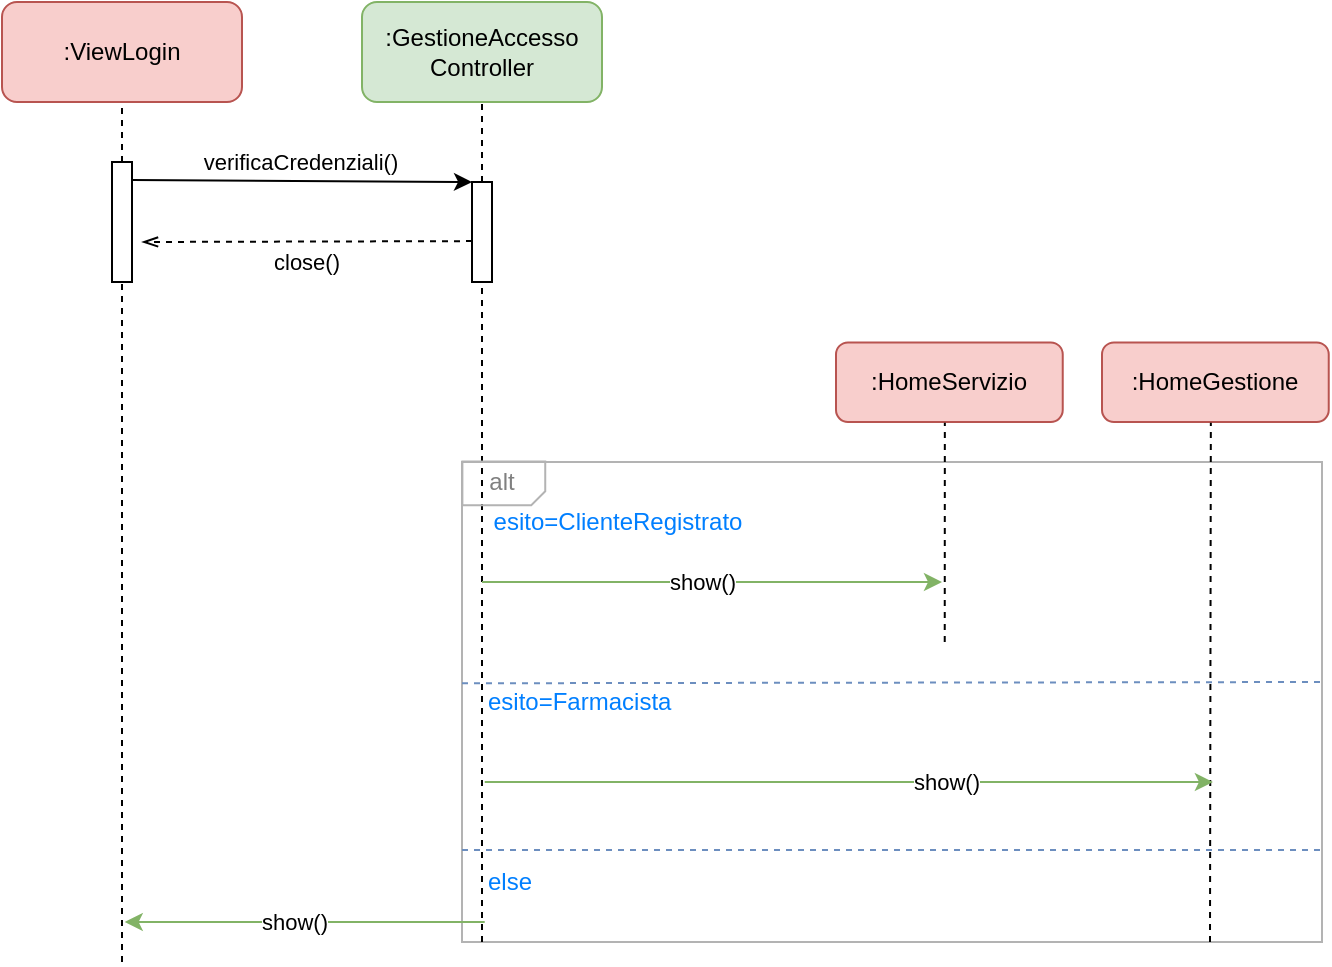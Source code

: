 <mxfile version="14.6.13" type="device" pages="6"><diagram id="qBXtPqxMwe3Q1rfFwavj" name="LoginUtente"><mxGraphModel dx="1038" dy="619" grid="1" gridSize="10" guides="1" tooltips="1" connect="1" arrows="1" fold="1" page="1" pageScale="1" pageWidth="850" pageHeight="1100" math="0" shadow="0"><root><mxCell id="0gMWyx64knojHuvCs0xP-0"/><mxCell id="0gMWyx64knojHuvCs0xP-1" parent="0gMWyx64knojHuvCs0xP-0"/><mxCell id="0gMWyx64knojHuvCs0xP-2" value="" style="rounded=0;whiteSpace=wrap;html=1;fillColor=none;strokeColor=#B3B3B3;" parent="0gMWyx64knojHuvCs0xP-1" vertex="1"><mxGeometry x="550" y="340" width="430" height="240" as="geometry"/></mxCell><mxCell id="0gMWyx64knojHuvCs0xP-3" value=":ViewLogin" style="rounded=1;whiteSpace=wrap;html=1;fillColor=#f8cecc;strokeColor=#b85450;" parent="0gMWyx64knojHuvCs0xP-1" vertex="1"><mxGeometry x="320" y="110" width="120" height="50" as="geometry"/></mxCell><mxCell id="0gMWyx64knojHuvCs0xP-4" value=":GestioneAccesso&lt;br&gt;Controller" style="rounded=1;whiteSpace=wrap;html=1;fillColor=#d5e8d4;strokeColor=#82b366;" parent="0gMWyx64knojHuvCs0xP-1" vertex="1"><mxGeometry x="500" y="110" width="120" height="50" as="geometry"/></mxCell><mxCell id="0gMWyx64knojHuvCs0xP-5" value="" style="endArrow=none;dashed=1;html=1;entryX=0.5;entryY=1;entryDx=0;entryDy=0;startArrow=none;" parent="0gMWyx64knojHuvCs0xP-1" source="0gMWyx64knojHuvCs0xP-9" target="0gMWyx64knojHuvCs0xP-4" edge="1"><mxGeometry width="50" height="50" relative="1" as="geometry"><mxPoint x="560" y="440" as="sourcePoint"/><mxPoint x="320" y="260" as="targetPoint"/></mxGeometry></mxCell><mxCell id="0gMWyx64knojHuvCs0xP-6" value="" style="endArrow=none;dashed=1;html=1;startArrow=none;" parent="0gMWyx64knojHuvCs0xP-1" source="0gMWyx64knojHuvCs0xP-7" edge="1"><mxGeometry width="50" height="50" relative="1" as="geometry"><mxPoint x="379.5" y="430" as="sourcePoint"/><mxPoint x="380" y="160" as="targetPoint"/></mxGeometry></mxCell><mxCell id="0gMWyx64knojHuvCs0xP-7" value="" style="rounded=0;whiteSpace=wrap;html=1;" parent="0gMWyx64knojHuvCs0xP-1" vertex="1"><mxGeometry x="375" y="190" width="10" height="60" as="geometry"/></mxCell><mxCell id="0gMWyx64knojHuvCs0xP-8" value="" style="endArrow=none;dashed=1;html=1;" parent="0gMWyx64knojHuvCs0xP-1" target="0gMWyx64knojHuvCs0xP-7" edge="1"><mxGeometry width="50" height="50" relative="1" as="geometry"><mxPoint x="380" y="590" as="sourcePoint"/><mxPoint x="380" y="160" as="targetPoint"/></mxGeometry></mxCell><mxCell id="0gMWyx64knojHuvCs0xP-9" value="" style="rounded=0;whiteSpace=wrap;html=1;" parent="0gMWyx64knojHuvCs0xP-1" vertex="1"><mxGeometry x="555" y="200" width="10" height="50" as="geometry"/></mxCell><mxCell id="0gMWyx64knojHuvCs0xP-10" value="" style="endArrow=none;dashed=1;html=1;entryX=0.5;entryY=1;entryDx=0;entryDy=0;" parent="0gMWyx64knojHuvCs0xP-1" target="0gMWyx64knojHuvCs0xP-9" edge="1"><mxGeometry width="50" height="50" relative="1" as="geometry"><mxPoint x="560" y="580" as="sourcePoint"/><mxPoint x="560" y="160" as="targetPoint"/></mxGeometry></mxCell><mxCell id="0gMWyx64knojHuvCs0xP-11" value="" style="endArrow=classic;html=1;entryX=0;entryY=0;entryDx=0;entryDy=0;" parent="0gMWyx64knojHuvCs0xP-1" target="0gMWyx64knojHuvCs0xP-9" edge="1"><mxGeometry width="50" height="50" relative="1" as="geometry"><mxPoint x="385" y="199" as="sourcePoint"/><mxPoint x="560" y="199" as="targetPoint"/></mxGeometry></mxCell><mxCell id="0gMWyx64knojHuvCs0xP-12" value="verificaCredenziali()" style="edgeLabel;html=1;align=center;verticalAlign=middle;resizable=0;points=[];" parent="0gMWyx64knojHuvCs0xP-11" vertex="1" connectable="0"><mxGeometry x="-0.213" y="2" relative="1" as="geometry"><mxPoint x="17" y="-8" as="offset"/></mxGeometry></mxCell><mxCell id="0gMWyx64knojHuvCs0xP-13" value="" style="endArrow=openThin;html=1;exitX=0;exitY=0.591;exitDx=0;exitDy=0;dashed=1;exitPerimeter=0;endFill=0;" parent="0gMWyx64knojHuvCs0xP-1" source="0gMWyx64knojHuvCs0xP-9" edge="1"><mxGeometry width="50" height="50" relative="1" as="geometry"><mxPoint x="395" y="209" as="sourcePoint"/><mxPoint x="390" y="230" as="targetPoint"/></mxGeometry></mxCell><mxCell id="0gMWyx64knojHuvCs0xP-14" value="close()" style="edgeLabel;html=1;align=center;verticalAlign=middle;resizable=0;points=[];" parent="0gMWyx64knojHuvCs0xP-13" vertex="1" connectable="0"><mxGeometry x="-0.213" y="2" relative="1" as="geometry"><mxPoint x="-18" y="8" as="offset"/></mxGeometry></mxCell><mxCell id="0gMWyx64knojHuvCs0xP-15" value="" style="shape=card;whiteSpace=wrap;html=1;strokeColor=#B3B3B3;fillColor=none;rotation=-90;flipV=1;size=7;" parent="0gMWyx64knojHuvCs0xP-1" vertex="1"><mxGeometry x="560" y="330" width="21.81" height="41.43" as="geometry"/></mxCell><mxCell id="0gMWyx64knojHuvCs0xP-16" value=":HomeServizio" style="rounded=1;whiteSpace=wrap;html=1;fillColor=#f8cecc;strokeColor=#b85450;" parent="0gMWyx64knojHuvCs0xP-1" vertex="1"><mxGeometry x="737" y="280.2" width="113.37" height="39.8" as="geometry"/></mxCell><mxCell id="0gMWyx64knojHuvCs0xP-18" value="" style="endArrow=none;dashed=1;html=1;entryX=0.48;entryY=1.01;entryDx=0;entryDy=0;entryPerimeter=0;" parent="0gMWyx64knojHuvCs0xP-1" target="0gMWyx64knojHuvCs0xP-16" edge="1"><mxGeometry width="50" height="50" relative="1" as="geometry"><mxPoint x="791.37" y="430" as="sourcePoint"/><mxPoint x="790.37" y="360" as="targetPoint"/></mxGeometry></mxCell><mxCell id="0gMWyx64knojHuvCs0xP-20" value="&lt;font color=&quot;#808080&quot;&gt;alt&lt;/font&gt;" style="text;html=1;strokeColor=none;fillColor=none;align=center;verticalAlign=middle;whiteSpace=wrap;rounded=0;" parent="0gMWyx64knojHuvCs0xP-1" vertex="1"><mxGeometry x="550" y="340" width="40" height="20" as="geometry"/></mxCell><mxCell id="0gMWyx64knojHuvCs0xP-21" value="" style="endArrow=classic;html=1;fillColor=#d5e8d4;strokeColor=#82b366;" parent="0gMWyx64knojHuvCs0xP-1" edge="1"><mxGeometry width="50" height="50" relative="1" as="geometry"><mxPoint x="560" y="400" as="sourcePoint"/><mxPoint x="790" y="400" as="targetPoint"/></mxGeometry></mxCell><mxCell id="0gMWyx64knojHuvCs0xP-22" value="show()" style="edgeLabel;html=1;align=center;verticalAlign=middle;resizable=0;points=[];" parent="0gMWyx64knojHuvCs0xP-21" vertex="1" connectable="0"><mxGeometry x="0.375" relative="1" as="geometry"><mxPoint x="-48" as="offset"/></mxGeometry></mxCell><mxCell id="0gMWyx64knojHuvCs0xP-25" value="" style="endArrow=none;dashed=1;html=1;fillColor=#dae8fc;strokeColor=#6c8ebf;exitX=0;exitY=0.461;exitDx=0;exitDy=0;exitPerimeter=0;" parent="0gMWyx64knojHuvCs0xP-1" edge="1" source="0gMWyx64knojHuvCs0xP-2"><mxGeometry width="50" height="50" relative="1" as="geometry"><mxPoint x="555" y="450" as="sourcePoint"/><mxPoint x="980" y="450" as="targetPoint"/></mxGeometry></mxCell><mxCell id="0gMWyx64knojHuvCs0xP-26" value="&lt;font color=&quot;#007fff&quot;&gt;esito=ClienteRegistrato&lt;/font&gt;" style="text;html=1;strokeColor=none;fillColor=none;align=center;verticalAlign=middle;whiteSpace=wrap;rounded=0;" parent="0gMWyx64knojHuvCs0xP-1" vertex="1"><mxGeometry x="561.36" y="360" width="134.09" height="20" as="geometry"/></mxCell><mxCell id="0gMWyx64knojHuvCs0xP-32" value="" style="endArrow=classic;html=1;fillColor=#d5e8d4;strokeColor=#82b366;" parent="0gMWyx64knojHuvCs0xP-1" edge="1"><mxGeometry width="50" height="50" relative="1" as="geometry"><mxPoint x="561.36" y="570" as="sourcePoint"/><mxPoint x="381.36" y="570" as="targetPoint"/></mxGeometry></mxCell><mxCell id="0gMWyx64knojHuvCs0xP-33" value="show()" style="edgeLabel;html=1;align=center;verticalAlign=middle;resizable=0;points=[];" parent="0gMWyx64knojHuvCs0xP-32" vertex="1" connectable="0"><mxGeometry x="0.375" relative="1" as="geometry"><mxPoint x="28" as="offset"/></mxGeometry></mxCell><mxCell id="w7Os37epKkGYWJ4ihlVv-0" value=":HomeGestione" style="rounded=1;whiteSpace=wrap;html=1;fillColor=#f8cecc;strokeColor=#b85450;" parent="0gMWyx64knojHuvCs0xP-1" vertex="1"><mxGeometry x="870" y="280.2" width="113.37" height="39.8" as="geometry"/></mxCell><mxCell id="w7Os37epKkGYWJ4ihlVv-1" value="" style="endArrow=none;dashed=1;html=1;entryX=0.48;entryY=1.01;entryDx=0;entryDy=0;entryPerimeter=0;" parent="0gMWyx64knojHuvCs0xP-1" target="w7Os37epKkGYWJ4ihlVv-0" edge="1"><mxGeometry width="50" height="50" relative="1" as="geometry"><mxPoint x="924" y="580" as="sourcePoint"/><mxPoint x="923.37" y="360" as="targetPoint"/></mxGeometry></mxCell><mxCell id="w7Os37epKkGYWJ4ihlVv-2" value="" style="endArrow=none;dashed=1;html=1;fillColor=#dae8fc;strokeColor=#6c8ebf;" parent="0gMWyx64knojHuvCs0xP-1" edge="1"><mxGeometry width="50" height="50" relative="1" as="geometry"><mxPoint x="550" y="534" as="sourcePoint"/><mxPoint x="980" y="534" as="targetPoint"/></mxGeometry></mxCell><mxCell id="w7Os37epKkGYWJ4ihlVv-3" value="&lt;span style=&quot;color: rgb(0 , 127 , 255)&quot;&gt;esito=Farmacista&lt;/span&gt;" style="text;html=1;strokeColor=none;fillColor=none;align=left;verticalAlign=middle;whiteSpace=wrap;rounded=0;" parent="0gMWyx64knojHuvCs0xP-1" vertex="1"><mxGeometry x="561.36" y="450" width="144.09" height="20" as="geometry"/></mxCell><mxCell id="w7Os37epKkGYWJ4ihlVv-4" value="" style="endArrow=classic;html=1;fillColor=#d5e8d4;strokeColor=#82b366;" parent="0gMWyx64knojHuvCs0xP-1" edge="1"><mxGeometry width="50" height="50" relative="1" as="geometry"><mxPoint x="561.36" y="500" as="sourcePoint"/><mxPoint x="925.45" y="500" as="targetPoint"/></mxGeometry></mxCell><mxCell id="w7Os37epKkGYWJ4ihlVv-5" value="show()" style="edgeLabel;html=1;align=center;verticalAlign=middle;resizable=0;points=[];" parent="w7Os37epKkGYWJ4ihlVv-4" vertex="1" connectable="0"><mxGeometry x="0.375" relative="1" as="geometry"><mxPoint x="-20" as="offset"/></mxGeometry></mxCell><mxCell id="jBMbkG9ParK8AM5wD6jd-1" value="&lt;span style=&quot;color: rgb(0 , 127 , 255)&quot;&gt;else&lt;/span&gt;" style="text;html=1;strokeColor=none;fillColor=none;align=left;verticalAlign=middle;whiteSpace=wrap;rounded=0;" vertex="1" parent="0gMWyx64knojHuvCs0xP-1"><mxGeometry x="561.36" y="540" width="144.09" height="20" as="geometry"/></mxCell></root></mxGraphModel></diagram><diagram id="TcA_HujcXxNgP07NNQC0" name="RegistrazioneUtente"><mxGraphModel dx="1422" dy="762" grid="1" gridSize="10" guides="1" tooltips="1" connect="1" arrows="1" fold="1" page="1" pageScale="1" pageWidth="850" pageHeight="1100" math="0" shadow="0"><root><mxCell id="idmsNMj_VtEVClPX6DH8-0"/><mxCell id="idmsNMj_VtEVClPX6DH8-1" parent="idmsNMj_VtEVClPX6DH8-0"/><mxCell id="idmsNMj_VtEVClPX6DH8-2" value="" style="shape=umlActor;verticalLabelPosition=bottom;verticalAlign=top;html=1;outlineConnect=0;" parent="idmsNMj_VtEVClPX6DH8-1" vertex="1"><mxGeometry x="91.68" y="230" width="30" height="60" as="geometry"/></mxCell><mxCell id="idmsNMj_VtEVClPX6DH8-3" value=":ViewRegistrazione" style="rounded=1;whiteSpace=wrap;html=1;fillColor=#f8cecc;strokeColor=#b85450;" parent="idmsNMj_VtEVClPX6DH8-1" vertex="1"><mxGeometry x="210.0" y="300.2" width="113.37" height="39.8" as="geometry"/></mxCell><mxCell id="idmsNMj_VtEVClPX6DH8-4" value="show" style="text;html=1;align=center;verticalAlign=middle;resizable=0;points=[];autosize=1;strokeColor=none;" parent="idmsNMj_VtEVClPX6DH8-1" vertex="1"><mxGeometry x="163.37" y="350" width="40" height="20" as="geometry"/></mxCell><mxCell id="idmsNMj_VtEVClPX6DH8-5" value=":GestioneAccesso&lt;br&gt;Controller" style="rounded=1;whiteSpace=wrap;html=1;fillColor=#d5e8d4;strokeColor=#82b366;" parent="idmsNMj_VtEVClPX6DH8-1" vertex="1"><mxGeometry x="370.0" y="300.2" width="113.37" height="39.8" as="geometry"/></mxCell><mxCell id="idmsNMj_VtEVClPX6DH8-6" value="" style="shape=umlActor;verticalLabelPosition=bottom;verticalAlign=top;html=1;outlineConnect=0;" parent="idmsNMj_VtEVClPX6DH8-1" vertex="1"><mxGeometry x="574.68" y="220.0" width="30" height="60" as="geometry"/></mxCell><mxCell id="idmsNMj_VtEVClPX6DH8-7" value=":ViewVerificaIdentità" style="rounded=1;whiteSpace=wrap;html=1;fillColor=#f8cecc;strokeColor=#b85450;" parent="idmsNMj_VtEVClPX6DH8-1" vertex="1"><mxGeometry x="692" y="300.2" width="113.37" height="39.8" as="geometry"/></mxCell><mxCell id="idmsNMj_VtEVClPX6DH8-8" value=":UtentiController" style="rounded=1;whiteSpace=wrap;html=1;fillColor=#d5e8d4;strokeColor=#82b366;" parent="idmsNMj_VtEVClPX6DH8-1" vertex="1"><mxGeometry x="852.68" y="300.2" width="113.37" height="39.8" as="geometry"/></mxCell><mxCell id="idmsNMj_VtEVClPX6DH8-9" value=":ClienteRegistrato" style="rounded=1;whiteSpace=wrap;html=1;fillColor=#dae8fc;strokeColor=#6c8ebf;" parent="idmsNMj_VtEVClPX6DH8-1" vertex="1"><mxGeometry x="1012" y="300.2" width="113.37" height="39.8" as="geometry"/></mxCell><mxCell id="idmsNMj_VtEVClPX6DH8-10" value="create" style="text;html=1;align=center;verticalAlign=middle;resizable=0;points=[];autosize=1;strokeColor=none;" parent="idmsNMj_VtEVClPX6DH8-1" vertex="1"><mxGeometry x="490" y="490.0" width="50" height="20" as="geometry"/></mxCell><mxCell id="idmsNMj_VtEVClPX6DH8-11" value="" style="endArrow=classic;html=1;" parent="idmsNMj_VtEVClPX6DH8-1" edge="1"><mxGeometry width="50" height="50" relative="1" as="geometry"><mxPoint x="428" y="510" as="sourcePoint"/><mxPoint x="1070" y="510" as="targetPoint"/></mxGeometry></mxCell><mxCell id="idmsNMj_VtEVClPX6DH8-12" value="Cliente" style="rounded=1;whiteSpace=wrap;html=1;" parent="idmsNMj_VtEVClPX6DH8-1" vertex="1"><mxGeometry x="50.0" y="300.2" width="113.37" height="39.8" as="geometry"/></mxCell><mxCell id="idmsNMj_VtEVClPX6DH8-13" value="" style="endArrow=none;dashed=1;html=1;entryX=0.5;entryY=1;entryDx=0;entryDy=0;" parent="idmsNMj_VtEVClPX6DH8-1" target="idmsNMj_VtEVClPX6DH8-12" edge="1"><mxGeometry width="50" height="50" relative="1" as="geometry"><mxPoint x="107" y="880" as="sourcePoint"/><mxPoint x="550" y="390" as="targetPoint"/></mxGeometry></mxCell><mxCell id="idmsNMj_VtEVClPX6DH8-14" value="" style="endArrow=none;dashed=1;html=1;entryX=0.5;entryY=1;entryDx=0;entryDy=0;" parent="idmsNMj_VtEVClPX6DH8-1" target="idmsNMj_VtEVClPX6DH8-3" edge="1"><mxGeometry width="50" height="50" relative="1" as="geometry"><mxPoint x="267" y="880" as="sourcePoint"/><mxPoint x="240.315" y="369.25" as="targetPoint"/></mxGeometry></mxCell><mxCell id="idmsNMj_VtEVClPX6DH8-15" value="" style="endArrow=none;dashed=1;html=1;entryX=0.5;entryY=1;entryDx=0;entryDy=0;" parent="idmsNMj_VtEVClPX6DH8-1" target="idmsNMj_VtEVClPX6DH8-5" edge="1"><mxGeometry width="50" height="50" relative="1" as="geometry"><mxPoint x="427" y="880" as="sourcePoint"/><mxPoint x="423.445" y="358.71" as="targetPoint"/><Array as="points"><mxPoint x="427" y="470"/></Array></mxGeometry></mxCell><mxCell id="idmsNMj_VtEVClPX6DH8-16" value="Farmacista" style="rounded=1;whiteSpace=wrap;html=1;" parent="idmsNMj_VtEVClPX6DH8-1" vertex="1"><mxGeometry x="533.0" y="300.2" width="113.37" height="39.8" as="geometry"/></mxCell><mxCell id="idmsNMj_VtEVClPX6DH8-17" value="" style="endArrow=openThin;html=1;endFill=0;" parent="idmsNMj_VtEVClPX6DH8-1" edge="1"><mxGeometry width="50" height="50" relative="1" as="geometry"><mxPoint x="107" y="370" as="sourcePoint"/><mxPoint x="266" y="370" as="targetPoint"/></mxGeometry></mxCell><mxCell id="idmsNMj_VtEVClPX6DH8-18" value="registra" style="text;html=1;align=center;verticalAlign=middle;resizable=0;points=[];autosize=1;strokeColor=none;" parent="idmsNMj_VtEVClPX6DH8-1" vertex="1"><mxGeometry x="154.68" y="398.53" width="60" height="20" as="geometry"/></mxCell><mxCell id="idmsNMj_VtEVClPX6DH8-19" value="" style="endArrow=openThin;html=1;endFill=0;" parent="idmsNMj_VtEVClPX6DH8-1" edge="1"><mxGeometry width="50" height="50" relative="1" as="geometry"><mxPoint x="108.31" y="418.53" as="sourcePoint"/><mxPoint x="267.31" y="418.53" as="targetPoint"/></mxGeometry></mxCell><mxCell id="idmsNMj_VtEVClPX6DH8-20" value="Registra()" style="text;html=1;align=center;verticalAlign=middle;resizable=0;points=[];autosize=1;strokeColor=none;" parent="idmsNMj_VtEVClPX6DH8-1" vertex="1"><mxGeometry x="311.37" y="438.81" width="70" height="20" as="geometry"/></mxCell><mxCell id="idmsNMj_VtEVClPX6DH8-21" value="" style="endArrow=classic;html=1;" parent="idmsNMj_VtEVClPX6DH8-1" edge="1"><mxGeometry width="50" height="50" relative="1" as="geometry"><mxPoint x="268" y="458.81" as="sourcePoint"/><mxPoint x="427" y="458.81" as="targetPoint"/></mxGeometry></mxCell><mxCell id="idmsNMj_VtEVClPX6DH8-22" value="" style="endArrow=none;dashed=1;html=1;entryX=0.5;entryY=1;entryDx=0;entryDy=0;" parent="idmsNMj_VtEVClPX6DH8-1" target="idmsNMj_VtEVClPX6DH8-16" edge="1"><mxGeometry width="50" height="50" relative="1" as="geometry"><mxPoint x="590" y="920" as="sourcePoint"/><mxPoint x="585.025" y="350.0" as="targetPoint"/></mxGeometry></mxCell><mxCell id="idmsNMj_VtEVClPX6DH8-23" value="" style="endArrow=none;dashed=1;html=1;entryX=0.5;entryY=1;entryDx=0;entryDy=0;" parent="idmsNMj_VtEVClPX6DH8-1" target="idmsNMj_VtEVClPX6DH8-8" edge="1"><mxGeometry width="50" height="50" relative="1" as="geometry"><mxPoint x="909" y="920" as="sourcePoint"/><mxPoint x="935.025" y="340.0" as="targetPoint"/></mxGeometry></mxCell><mxCell id="idmsNMj_VtEVClPX6DH8-24" value="" style="endArrow=none;dashed=1;html=1;entryX=0.5;entryY=1;entryDx=0;entryDy=0;" parent="idmsNMj_VtEVClPX6DH8-1" target="idmsNMj_VtEVClPX6DH8-9" edge="1"><mxGeometry width="50" height="50" relative="1" as="geometry"><mxPoint x="1069" y="920" as="sourcePoint"/><mxPoint x="1095.025" y="338.51" as="targetPoint"/></mxGeometry></mxCell><mxCell id="idmsNMj_VtEVClPX6DH8-25" value="" style="endArrow=none;html=1;dashed=1;endFill=0;startArrow=openThin;startFill=0;" parent="idmsNMj_VtEVClPX6DH8-1" edge="1"><mxGeometry width="50" height="50" relative="1" as="geometry"><mxPoint x="266.87" y="560" as="sourcePoint"/><mxPoint x="425.87" y="560.19" as="targetPoint"/></mxGeometry></mxCell><mxCell id="idmsNMj_VtEVClPX6DH8-26" value="show" style="text;html=1;align=center;verticalAlign=middle;resizable=0;points=[];autosize=1;strokeColor=none;" parent="idmsNMj_VtEVClPX6DH8-1" vertex="1"><mxGeometry x="646.37" y="590" width="40" height="20" as="geometry"/></mxCell><mxCell id="idmsNMj_VtEVClPX6DH8-27" value="" style="endArrow=openThin;html=1;endFill=0;" parent="idmsNMj_VtEVClPX6DH8-1" edge="1"><mxGeometry width="50" height="50" relative="1" as="geometry"><mxPoint x="590" y="610.0" as="sourcePoint"/><mxPoint x="749" y="610.0" as="targetPoint"/></mxGeometry></mxCell><mxCell id="idmsNMj_VtEVClPX6DH8-28" value="ricercaUtente" style="text;html=1;align=center;verticalAlign=middle;resizable=0;points=[];autosize=1;strokeColor=none;" parent="idmsNMj_VtEVClPX6DH8-1" vertex="1"><mxGeometry x="622.68" y="638.53" width="90" height="20" as="geometry"/></mxCell><mxCell id="idmsNMj_VtEVClPX6DH8-29" value="" style="endArrow=openThin;html=1;endFill=0;" parent="idmsNMj_VtEVClPX6DH8-1" edge="1"><mxGeometry width="50" height="50" relative="1" as="geometry"><mxPoint x="591.31" y="658.53" as="sourcePoint"/><mxPoint x="750.31" y="658.53" as="targetPoint"/></mxGeometry></mxCell><mxCell id="idmsNMj_VtEVClPX6DH8-30" value="" style="endArrow=none;dashed=1;html=1;entryX=0.5;entryY=1;entryDx=0;entryDy=0;endFill=0;" parent="idmsNMj_VtEVClPX6DH8-1" target="idmsNMj_VtEVClPX6DH8-7" edge="1"><mxGeometry width="50" height="50" relative="1" as="geometry"><mxPoint x="749" y="920" as="sourcePoint"/><mxPoint x="759.995" y="340.0" as="targetPoint"/></mxGeometry></mxCell><mxCell id="idmsNMj_VtEVClPX6DH8-31" value="ricercaUtente()" style="text;html=1;align=center;verticalAlign=middle;resizable=0;points=[];autosize=1;strokeColor=none;" parent="idmsNMj_VtEVClPX6DH8-1" vertex="1"><mxGeometry x="781.37" y="670" width="90" height="20" as="geometry"/></mxCell><mxCell id="idmsNMj_VtEVClPX6DH8-32" value="" style="endArrow=classic;html=1;" parent="idmsNMj_VtEVClPX6DH8-1" edge="1"><mxGeometry width="50" height="50" relative="1" as="geometry"><mxPoint x="750" y="690" as="sourcePoint"/><mxPoint x="909.0" y="690" as="targetPoint"/></mxGeometry></mxCell><mxCell id="idmsNMj_VtEVClPX6DH8-33" value="utente" style="text;html=1;align=center;verticalAlign=middle;resizable=0;points=[];autosize=1;strokeColor=none;" parent="idmsNMj_VtEVClPX6DH8-1" vertex="1"><mxGeometry x="802.68" y="718.53" width="50" height="20" as="geometry"/></mxCell><mxCell id="idmsNMj_VtEVClPX6DH8-34" value="" style="endArrow=none;html=1;dashed=1;endFill=0;startArrow=openThin;startFill=0;" parent="idmsNMj_VtEVClPX6DH8-1" edge="1"><mxGeometry width="50" height="50" relative="1" as="geometry"><mxPoint x="751.31" y="738.53" as="sourcePoint"/><mxPoint x="910.31" y="738.53" as="targetPoint"/></mxGeometry></mxCell><mxCell id="idmsNMj_VtEVClPX6DH8-35" value="confermaUtente()" style="text;html=1;align=center;verticalAlign=middle;resizable=0;points=[];autosize=1;strokeColor=none;" parent="idmsNMj_VtEVClPX6DH8-1" vertex="1"><mxGeometry x="769.55" y="780" width="110" height="20" as="geometry"/></mxCell><mxCell id="idmsNMj_VtEVClPX6DH8-36" value="" style="endArrow=classic;html=1;" parent="idmsNMj_VtEVClPX6DH8-1" edge="1"><mxGeometry width="50" height="50" relative="1" as="geometry"><mxPoint x="748.18" y="800.0" as="sourcePoint"/><mxPoint x="907.18" y="800.0" as="targetPoint"/></mxGeometry></mxCell><mxCell id="idmsNMj_VtEVClPX6DH8-37" value="verificaUtente()" style="text;html=1;align=center;verticalAlign=middle;resizable=0;points=[];autosize=1;strokeColor=none;" parent="idmsNMj_VtEVClPX6DH8-1" vertex="1"><mxGeometry x="936.37" y="810" width="100" height="20" as="geometry"/></mxCell><mxCell id="idmsNMj_VtEVClPX6DH8-38" value="" style="endArrow=classic;html=1;" parent="idmsNMj_VtEVClPX6DH8-1" edge="1"><mxGeometry width="50" height="50" relative="1" as="geometry"><mxPoint x="910.0" y="830.0" as="sourcePoint"/><mxPoint x="1069.0" y="830.0" as="targetPoint"/></mxGeometry></mxCell><mxCell id="idmsNMj_VtEVClPX6DH8-39" value="contermaUtente" style="text;html=1;align=center;verticalAlign=middle;resizable=0;points=[];autosize=1;strokeColor=none;" parent="idmsNMj_VtEVClPX6DH8-1" vertex="1"><mxGeometry x="614.55" y="750" width="100" height="20" as="geometry"/></mxCell><mxCell id="idmsNMj_VtEVClPX6DH8-40" value="" style="endArrow=openThin;html=1;endFill=0;" parent="idmsNMj_VtEVClPX6DH8-1" edge="1"><mxGeometry width="50" height="50" relative="1" as="geometry"><mxPoint x="588.18" y="770.0" as="sourcePoint"/><mxPoint x="748" y="770.0" as="targetPoint"/></mxGeometry></mxCell><mxCell id="idmsNMj_VtEVClPX6DH8-41" value="" style="endArrow=none;html=1;dashed=1;endFill=0;startArrow=openThin;startFill=0;" parent="idmsNMj_VtEVClPX6DH8-1" edge="1"><mxGeometry width="50" height="50" relative="1" as="geometry"><mxPoint x="749" y="890" as="sourcePoint"/><mxPoint x="907.18" y="890.19" as="targetPoint"/></mxGeometry></mxCell><mxCell id="idmsNMj_VtEVClPX6DH8-42" value="" style="endArrow=none;html=1;dashed=1;endFill=0;startArrow=openThin;startFill=0;" parent="idmsNMj_VtEVClPX6DH8-1" edge="1"><mxGeometry width="50" height="50" relative="1" as="geometry"><mxPoint x="909" y="870" as="sourcePoint"/><mxPoint x="1068" y="870.19" as="targetPoint"/></mxGeometry></mxCell></root></mxGraphModel></diagram><diagram id="Wzn-BWHlTJEj33x2PqCz" name="NuovaPrenotazione"><mxGraphModel dx="1422" dy="762" grid="1" gridSize="10" guides="1" tooltips="1" connect="1" arrows="1" fold="1" page="1" pageScale="1" pageWidth="827" pageHeight="1169" math="0" shadow="0"><root><mxCell id="_ORYt1C13AhzwcyPVOTH-0"/><mxCell id="_ORYt1C13AhzwcyPVOTH-1" parent="_ORYt1C13AhzwcyPVOTH-0"/><mxCell id="JPX6_1QACBRN3oUDiK-G-0" value="" style="shape=umlActor;verticalLabelPosition=bottom;verticalAlign=top;html=1;outlineConnect=0;" parent="_ORYt1C13AhzwcyPVOTH-1" vertex="1"><mxGeometry x="91.68" y="230" width="30" height="60" as="geometry"/></mxCell><mxCell id="JPX6_1QACBRN3oUDiK-G-1" value=":ViewNuovaPrenotazione" style="rounded=1;whiteSpace=wrap;html=1;fillColor=#f8cecc;strokeColor=#b85450;" parent="_ORYt1C13AhzwcyPVOTH-1" vertex="1"><mxGeometry x="199" y="300.2" width="139" height="39.8" as="geometry"/></mxCell><mxCell id="JPX6_1QACBRN3oUDiK-G-2" value="show" style="text;html=1;align=center;verticalAlign=middle;resizable=0;points=[];autosize=1;strokeColor=none;" parent="_ORYt1C13AhzwcyPVOTH-1" vertex="1"><mxGeometry x="163.37" y="350" width="40" height="20" as="geometry"/></mxCell><mxCell id="JPX6_1QACBRN3oUDiK-G-4" value=":GestionePrenotazioni&lt;br&gt;Controller" style="rounded=1;whiteSpace=wrap;html=1;fillColor=#d5e8d4;strokeColor=#82b366;" parent="_ORYt1C13AhzwcyPVOTH-1" vertex="1"><mxGeometry x="370" y="300.2" width="120" height="39.8" as="geometry"/></mxCell><mxCell id="JPX6_1QACBRN3oUDiK-G-17" value="create" style="text;html=1;align=center;verticalAlign=middle;resizable=0;points=[];autosize=1;strokeColor=none;" parent="_ORYt1C13AhzwcyPVOTH-1" vertex="1"><mxGeometry x="490" y="490.0" width="50" height="20" as="geometry"/></mxCell><mxCell id="JPX6_1QACBRN3oUDiK-G-18" value="" style="endArrow=classic;html=1;" parent="_ORYt1C13AhzwcyPVOTH-1" edge="1"><mxGeometry width="50" height="50" relative="1" as="geometry"><mxPoint x="428" y="510" as="sourcePoint"/><mxPoint x="590" y="510" as="targetPoint"/></mxGeometry></mxCell><mxCell id="JPX6_1QACBRN3oUDiK-G-26" value="Cliente Registrato" style="rounded=1;whiteSpace=wrap;html=1;" parent="_ORYt1C13AhzwcyPVOTH-1" vertex="1"><mxGeometry x="50.0" y="300.2" width="113.37" height="39.8" as="geometry"/></mxCell><mxCell id="AWgaOJb2uCznWJsoljDG-0" value="" style="endArrow=none;dashed=1;html=1;entryX=0.5;entryY=1;entryDx=0;entryDy=0;" parent="_ORYt1C13AhzwcyPVOTH-1" target="JPX6_1QACBRN3oUDiK-G-26" edge="1"><mxGeometry width="50" height="50" relative="1" as="geometry"><mxPoint x="107" y="880" as="sourcePoint"/><mxPoint x="550" y="390" as="targetPoint"/></mxGeometry></mxCell><mxCell id="AWgaOJb2uCznWJsoljDG-1" value="" style="endArrow=none;dashed=1;html=1;entryX=0.5;entryY=1;entryDx=0;entryDy=0;" parent="_ORYt1C13AhzwcyPVOTH-1" edge="1"><mxGeometry width="50" height="50" relative="1" as="geometry"><mxPoint x="266" y="880" as="sourcePoint"/><mxPoint x="266" y="340" as="targetPoint"/></mxGeometry></mxCell><mxCell id="AWgaOJb2uCznWJsoljDG-2" value="" style="endArrow=none;dashed=1;html=1;entryX=0.467;entryY=1.023;entryDx=0;entryDy=0;entryPerimeter=0;" parent="_ORYt1C13AhzwcyPVOTH-1" target="JPX6_1QACBRN3oUDiK-G-4" edge="1"><mxGeometry width="50" height="50" relative="1" as="geometry"><mxPoint x="427" y="880" as="sourcePoint"/><mxPoint x="430" y="340" as="targetPoint"/><Array as="points"><mxPoint x="427" y="470"/></Array></mxGeometry></mxCell><mxCell id="AWgaOJb2uCznWJsoljDG-3" value=":Prenotazione" style="rounded=1;whiteSpace=wrap;html=1;fillColor=#dae8fc;strokeColor=#6c8ebf;" parent="_ORYt1C13AhzwcyPVOTH-1" vertex="1"><mxGeometry x="533.0" y="300.2" width="113.37" height="39.8" as="geometry"/></mxCell><mxCell id="AWgaOJb2uCznWJsoljDG-5" value="" style="endArrow=openThin;html=1;endFill=0;" parent="_ORYt1C13AhzwcyPVOTH-1" edge="1"><mxGeometry width="50" height="50" relative="1" as="geometry"><mxPoint x="107" y="370" as="sourcePoint"/><mxPoint x="266" y="370" as="targetPoint"/></mxGeometry></mxCell><mxCell id="AWgaOJb2uCznWJsoljDG-6" value="prenota" style="text;html=1;align=center;verticalAlign=middle;resizable=0;points=[];autosize=1;strokeColor=none;" parent="_ORYt1C13AhzwcyPVOTH-1" vertex="1"><mxGeometry x="154.68" y="398.53" width="60" height="20" as="geometry"/></mxCell><mxCell id="AWgaOJb2uCznWJsoljDG-7" value="" style="endArrow=openThin;html=1;endFill=0;" parent="_ORYt1C13AhzwcyPVOTH-1" edge="1"><mxGeometry width="50" height="50" relative="1" as="geometry"><mxPoint x="108.31" y="418.53" as="sourcePoint"/><mxPoint x="267.31" y="418.53" as="targetPoint"/></mxGeometry></mxCell><mxCell id="AWgaOJb2uCznWJsoljDG-9" value="creaPrenotazione()" style="text;html=1;align=center;verticalAlign=middle;resizable=0;points=[];autosize=1;strokeColor=none;" parent="_ORYt1C13AhzwcyPVOTH-1" vertex="1"><mxGeometry x="286.37" y="438.81" width="120" height="20" as="geometry"/></mxCell><mxCell id="AWgaOJb2uCznWJsoljDG-10" value="" style="endArrow=classic;html=1;" parent="_ORYt1C13AhzwcyPVOTH-1" edge="1"><mxGeometry width="50" height="50" relative="1" as="geometry"><mxPoint x="268" y="458.81" as="sourcePoint"/><mxPoint x="427" y="458.81" as="targetPoint"/></mxGeometry></mxCell><mxCell id="AWgaOJb2uCznWJsoljDG-12" value="" style="endArrow=none;dashed=1;html=1;entryX=0.5;entryY=1;entryDx=0;entryDy=0;" parent="_ORYt1C13AhzwcyPVOTH-1" target="AWgaOJb2uCznWJsoljDG-3" edge="1"><mxGeometry width="50" height="50" relative="1" as="geometry"><mxPoint x="590" y="920" as="sourcePoint"/><mxPoint x="585.025" y="350.0" as="targetPoint"/></mxGeometry></mxCell><mxCell id="AWgaOJb2uCznWJsoljDG-16" value="" style="endArrow=none;html=1;dashed=1;endFill=0;startArrow=openThin;startFill=0;" parent="_ORYt1C13AhzwcyPVOTH-1" edge="1"><mxGeometry width="50" height="50" relative="1" as="geometry"><mxPoint x="266.87" y="600" as="sourcePoint"/><mxPoint x="425.87" y="600.19" as="targetPoint"/></mxGeometry></mxCell><mxCell id="mxpouJZo4NLbufcGk1ly-0" value="" style="endArrow=none;html=1;dashed=1;endFill=0;startArrow=openThin;startFill=0;" parent="_ORYt1C13AhzwcyPVOTH-1" edge="1"><mxGeometry width="50" height="50" relative="1" as="geometry"><mxPoint x="430.0" y="550" as="sourcePoint"/><mxPoint x="589.0" y="550.19" as="targetPoint"/></mxGeometry></mxCell></root></mxGraphModel></diagram><diagram id="a9FjplbMHubcIpTxjZOo" name="ConfermaPrenotazione"><mxGraphModel dx="1422" dy="762" grid="1" gridSize="10" guides="1" tooltips="1" connect="1" arrows="1" fold="1" page="1" pageScale="1" pageWidth="850" pageHeight="1100" math="0" shadow="0"><root><mxCell id="O0P24W1K73uTrdCoNLuL-0"/><mxCell id="O0P24W1K73uTrdCoNLuL-1" parent="O0P24W1K73uTrdCoNLuL-0"/><mxCell id="XFRe56pmSzs_pjSgctuO-0" value="" style="shape=umlActor;verticalLabelPosition=bottom;verticalAlign=top;html=1;outlineConnect=0;" parent="O0P24W1K73uTrdCoNLuL-1" vertex="1"><mxGeometry x="211.68" y="120" width="30" height="60" as="geometry"/></mxCell><mxCell id="XFRe56pmSzs_pjSgctuO-1" value=":ViewPrenotazioni" style="rounded=1;whiteSpace=wrap;html=1;fillColor=#f8cecc;strokeColor=#b85450;" parent="O0P24W1K73uTrdCoNLuL-1" vertex="1"><mxGeometry x="319" y="190.2" width="139" height="39.8" as="geometry"/></mxCell><mxCell id="XFRe56pmSzs_pjSgctuO-2" value="showPrenotazioni" style="text;html=1;align=center;verticalAlign=middle;resizable=0;points=[];autosize=1;strokeColor=none;" parent="O0P24W1K73uTrdCoNLuL-1" vertex="1"><mxGeometry x="248.37" y="250" width="110" height="20" as="geometry"/></mxCell><mxCell id="XFRe56pmSzs_pjSgctuO-3" value=":Prenotazioni Controller" style="rounded=1;whiteSpace=wrap;html=1;fillColor=#d5e8d4;strokeColor=#82b366;" parent="O0P24W1K73uTrdCoNLuL-1" vertex="1"><mxGeometry x="490" y="190.2" width="120" height="39.8" as="geometry"/></mxCell><mxCell id="XFRe56pmSzs_pjSgctuO-6" value="" style="endArrow=openThin;html=1;endFill=0;" parent="O0P24W1K73uTrdCoNLuL-1" edge="1"><mxGeometry width="50" height="50" relative="1" as="geometry"><mxPoint x="226.68" y="450" as="sourcePoint"/><mxPoint x="386.68" y="450" as="targetPoint"/></mxGeometry></mxCell><mxCell id="XFRe56pmSzs_pjSgctuO-7" value="" style="endArrow=none;dashed=1;html=1;entryX=0.5;entryY=1;entryDx=0;entryDy=0;" parent="O0P24W1K73uTrdCoNLuL-1" edge="1"><mxGeometry width="50" height="50" relative="1" as="geometry"><mxPoint x="226" y="710" as="sourcePoint"/><mxPoint x="226.395" y="230" as="targetPoint"/></mxGeometry></mxCell><mxCell id="XFRe56pmSzs_pjSgctuO-8" value="" style="endArrow=none;dashed=1;html=1;entryX=0.5;entryY=1;entryDx=0;entryDy=0;" parent="O0P24W1K73uTrdCoNLuL-1" edge="1"><mxGeometry width="50" height="50" relative="1" as="geometry"><mxPoint x="388" y="710" as="sourcePoint"/><mxPoint x="387.5" y="230" as="targetPoint"/></mxGeometry></mxCell><mxCell id="XFRe56pmSzs_pjSgctuO-9" value="" style="endArrow=none;dashed=1;html=1;entryX=0.467;entryY=1.023;entryDx=0;entryDy=0;entryPerimeter=0;" parent="O0P24W1K73uTrdCoNLuL-1" target="XFRe56pmSzs_pjSgctuO-3" edge="1"><mxGeometry width="50" height="50" relative="1" as="geometry"><mxPoint x="546" y="710" as="sourcePoint"/><mxPoint x="550.0" y="230" as="targetPoint"/><Array as="points"><mxPoint x="547.0" y="360"/></Array></mxGeometry></mxCell><mxCell id="XFRe56pmSzs_pjSgctuO-10" value=":Prenotazione" style="rounded=1;whiteSpace=wrap;html=1;fillColor=#dae8fc;strokeColor=#6c8ebf;" parent="O0P24W1K73uTrdCoNLuL-1" vertex="1"><mxGeometry x="653.0" y="190.2" width="113.37" height="39.8" as="geometry"/></mxCell><mxCell id="XFRe56pmSzs_pjSgctuO-11" value="" style="endArrow=openThin;html=1;endFill=0;" parent="O0P24W1K73uTrdCoNLuL-1" edge="1"><mxGeometry width="50" height="50" relative="1" as="geometry"><mxPoint x="227.18" y="270" as="sourcePoint"/><mxPoint x="386.18" y="270" as="targetPoint"/></mxGeometry></mxCell><mxCell id="XFRe56pmSzs_pjSgctuO-14" value="elencoPrenotazioni()" style="text;html=1;align=center;verticalAlign=middle;resizable=0;points=[];autosize=1;strokeColor=none;" parent="O0P24W1K73uTrdCoNLuL-1" vertex="1"><mxGeometry x="401.37" y="300.0" width="130" height="20" as="geometry"/></mxCell><mxCell id="XFRe56pmSzs_pjSgctuO-15" value="" style="endArrow=classic;html=1;" parent="O0P24W1K73uTrdCoNLuL-1" edge="1"><mxGeometry width="50" height="50" relative="1" as="geometry"><mxPoint x="386.87" y="320.0" as="sourcePoint"/><mxPoint x="545.87" y="320.0" as="targetPoint"/></mxGeometry></mxCell><mxCell id="XFRe56pmSzs_pjSgctuO-16" value="" style="endArrow=none;dashed=1;html=1;entryX=0.5;entryY=1;entryDx=0;entryDy=0;" parent="O0P24W1K73uTrdCoNLuL-1" target="XFRe56pmSzs_pjSgctuO-10" edge="1"><mxGeometry width="50" height="50" relative="1" as="geometry"><mxPoint x="710" y="710" as="sourcePoint"/><mxPoint x="705.025" y="240.0" as="targetPoint"/></mxGeometry></mxCell><mxCell id="XFRe56pmSzs_pjSgctuO-17" value="" style="endArrow=none;html=1;dashed=1;endFill=0;startArrow=openThin;startFill=0;" parent="O0P24W1K73uTrdCoNLuL-1" edge="1"><mxGeometry width="50" height="50" relative="1" as="geometry"><mxPoint x="386.87" y="680" as="sourcePoint"/><mxPoint x="545.87" y="680.19" as="targetPoint"/></mxGeometry></mxCell><mxCell id="XFRe56pmSzs_pjSgctuO-18" value="elencoPrenotazioni" style="text;html=1;align=center;verticalAlign=middle;resizable=0;points=[];autosize=1;strokeColor=none;" parent="O0P24W1K73uTrdCoNLuL-1" vertex="1"><mxGeometry x="406.37" y="360" width="120" height="20" as="geometry"/></mxCell><mxCell id="XFRe56pmSzs_pjSgctuO-23" value="" style="endArrow=none;html=1;dashed=1;endFill=0;startArrow=openThin;startFill=0;" parent="O0P24W1K73uTrdCoNLuL-1" edge="1"><mxGeometry width="50" height="50" relative="1" as="geometry"><mxPoint x="391.68" y="380" as="sourcePoint"/><mxPoint x="548.5" y="380" as="targetPoint"/></mxGeometry></mxCell><mxCell id="tKt_NyrxBJr5hTRFM2oN-0" value="Farmacista" style="rounded=1;whiteSpace=wrap;html=1;" parent="O0P24W1K73uTrdCoNLuL-1" vertex="1"><mxGeometry x="170" y="190.2" width="113.37" height="39.8" as="geometry"/></mxCell><mxCell id="tKt_NyrxBJr5hTRFM2oN-1" value="conferma" style="text;html=1;align=center;verticalAlign=middle;resizable=0;points=[];autosize=1;strokeColor=none;" parent="O0P24W1K73uTrdCoNLuL-1" vertex="1"><mxGeometry x="271.68" y="430" width="70" height="20" as="geometry"/></mxCell><mxCell id="tKt_NyrxBJr5hTRFM2oN-2" value="confermaPrenotazione()" style="text;html=1;align=center;verticalAlign=middle;resizable=0;points=[];autosize=1;strokeColor=none;" parent="O0P24W1K73uTrdCoNLuL-1" vertex="1"><mxGeometry x="396.37" y="490" width="140" height="20" as="geometry"/></mxCell><mxCell id="tKt_NyrxBJr5hTRFM2oN-3" value="" style="endArrow=classic;html=1;" parent="O0P24W1K73uTrdCoNLuL-1" edge="1"><mxGeometry width="50" height="50" relative="1" as="geometry"><mxPoint x="386.87" y="510.0" as="sourcePoint"/><mxPoint x="545.87" y="510.0" as="targetPoint"/></mxGeometry></mxCell><mxCell id="ykd_s8nPCtmZ9xX1e3-r-0" value="setConfermata()" style="text;html=1;align=center;verticalAlign=middle;resizable=0;points=[];autosize=1;strokeColor=none;" parent="O0P24W1K73uTrdCoNLuL-1" vertex="1"><mxGeometry x="579.5" y="550" width="100" height="20" as="geometry"/></mxCell><mxCell id="ykd_s8nPCtmZ9xX1e3-r-1" value="" style="endArrow=classic;html=1;" parent="O0P24W1K73uTrdCoNLuL-1" edge="1"><mxGeometry width="50" height="50" relative="1" as="geometry"><mxPoint x="550.0" y="570" as="sourcePoint"/><mxPoint x="709.0" y="570" as="targetPoint"/></mxGeometry></mxCell><mxCell id="ykd_s8nPCtmZ9xX1e3-r-2" value="" style="endArrow=none;html=1;dashed=1;endFill=0;startArrow=openThin;startFill=0;" parent="O0P24W1K73uTrdCoNLuL-1" edge="1"><mxGeometry width="50" height="50" relative="1" as="geometry"><mxPoint x="550" y="630" as="sourcePoint"/><mxPoint x="709" y="630.19" as="targetPoint"/></mxGeometry></mxCell></root></mxGraphModel></diagram><diagram id="dxa2eRNmHPsm656QeL9l" name="RicercaFarmaco"><mxGraphModel dx="1422" dy="762" grid="1" gridSize="10" guides="1" tooltips="1" connect="1" arrows="1" fold="1" page="1" pageScale="1" pageWidth="827" pageHeight="1169" math="0" shadow="0"><root><mxCell id="sezwXlEZ4EmBpwalJEk5-0"/><mxCell id="sezwXlEZ4EmBpwalJEk5-1" parent="sezwXlEZ4EmBpwalJEk5-0"/><mxCell id="aMy5aNwItVkTSxy_9AOb-0" value="" style="shape=umlActor;verticalLabelPosition=bottom;verticalAlign=top;html=1;outlineConnect=0;" parent="sezwXlEZ4EmBpwalJEk5-1" vertex="1"><mxGeometry x="211.68" y="120" width="30" height="60" as="geometry"/></mxCell><mxCell id="aMy5aNwItVkTSxy_9AOb-1" value=":HomeServizio" style="rounded=1;whiteSpace=wrap;html=1;fillColor=#f8cecc;strokeColor=#b85450;" parent="sezwXlEZ4EmBpwalJEk5-1" vertex="1"><mxGeometry x="319" y="190.2" width="139" height="39.8" as="geometry"/></mxCell><mxCell id="aMy5aNwItVkTSxy_9AOb-3" value=":RicercaFarmaci&lt;br&gt;Controller" style="rounded=1;whiteSpace=wrap;html=1;fillColor=#d5e8d4;strokeColor=#82b366;" parent="sezwXlEZ4EmBpwalJEk5-1" vertex="1"><mxGeometry x="490" y="190.2" width="120" height="39.8" as="geometry"/></mxCell><mxCell id="aMy5aNwItVkTSxy_9AOb-5" value="" style="endArrow=none;dashed=1;html=1;entryX=0.5;entryY=1;entryDx=0;entryDy=0;" parent="sezwXlEZ4EmBpwalJEk5-1" edge="1"><mxGeometry width="50" height="50" relative="1" as="geometry"><mxPoint x="226" y="710" as="sourcePoint"/><mxPoint x="226.395" y="230" as="targetPoint"/></mxGeometry></mxCell><mxCell id="aMy5aNwItVkTSxy_9AOb-6" value="" style="endArrow=none;dashed=1;html=1;entryX=0.5;entryY=1;entryDx=0;entryDy=0;" parent="sezwXlEZ4EmBpwalJEk5-1" edge="1"><mxGeometry width="50" height="50" relative="1" as="geometry"><mxPoint x="388" y="710" as="sourcePoint"/><mxPoint x="387.5" y="230" as="targetPoint"/></mxGeometry></mxCell><mxCell id="aMy5aNwItVkTSxy_9AOb-7" value="" style="endArrow=none;dashed=1;html=1;entryX=0.467;entryY=1.023;entryDx=0;entryDy=0;entryPerimeter=0;" parent="sezwXlEZ4EmBpwalJEk5-1" target="aMy5aNwItVkTSxy_9AOb-3" edge="1"><mxGeometry width="50" height="50" relative="1" as="geometry"><mxPoint x="546" y="710" as="sourcePoint"/><mxPoint x="550.0" y="230" as="targetPoint"/><Array as="points"><mxPoint x="547.0" y="360"/></Array></mxGeometry></mxCell><mxCell id="aMy5aNwItVkTSxy_9AOb-8" value=":Farmacia" style="rounded=1;whiteSpace=wrap;html=1;fillColor=#dae8fc;strokeColor=#6c8ebf;" parent="sezwXlEZ4EmBpwalJEk5-1" vertex="1"><mxGeometry x="653.0" y="190.2" width="113.37" height="39.8" as="geometry"/></mxCell><mxCell id="aMy5aNwItVkTSxy_9AOb-10" value="ricercaFarmaci()" style="text;html=1;align=center;verticalAlign=middle;resizable=0;points=[];autosize=1;strokeColor=none;" parent="sezwXlEZ4EmBpwalJEk5-1" vertex="1"><mxGeometry x="416.37" y="330.0" width="100" height="20" as="geometry"/></mxCell><mxCell id="aMy5aNwItVkTSxy_9AOb-11" value="" style="endArrow=classic;html=1;" parent="sezwXlEZ4EmBpwalJEk5-1" edge="1"><mxGeometry width="50" height="50" relative="1" as="geometry"><mxPoint x="386.87" y="350" as="sourcePoint"/><mxPoint x="545.87" y="350" as="targetPoint"/></mxGeometry></mxCell><mxCell id="aMy5aNwItVkTSxy_9AOb-12" value="" style="endArrow=none;dashed=1;html=1;entryX=0.5;entryY=1;entryDx=0;entryDy=0;" parent="sezwXlEZ4EmBpwalJEk5-1" target="aMy5aNwItVkTSxy_9AOb-8" edge="1"><mxGeometry width="50" height="50" relative="1" as="geometry"><mxPoint x="710" y="710" as="sourcePoint"/><mxPoint x="705.025" y="240.0" as="targetPoint"/></mxGeometry></mxCell><mxCell id="aMy5aNwItVkTSxy_9AOb-14" value="elencoFarmacie" style="text;html=1;align=center;verticalAlign=middle;resizable=0;points=[];autosize=1;strokeColor=none;" parent="sezwXlEZ4EmBpwalJEk5-1" vertex="1"><mxGeometry x="414.87" y="520" width="100" height="20" as="geometry"/></mxCell><mxCell id="aMy5aNwItVkTSxy_9AOb-15" value="" style="endArrow=none;html=1;dashed=1;endFill=0;startArrow=openThin;startFill=0;" parent="sezwXlEZ4EmBpwalJEk5-1" edge="1"><mxGeometry width="50" height="50" relative="1" as="geometry"><mxPoint x="390.18" y="540" as="sourcePoint"/><mxPoint x="547.0" y="540" as="targetPoint"/></mxGeometry></mxCell><mxCell id="aMy5aNwItVkTSxy_9AOb-16" value="Cliente" style="rounded=1;whiteSpace=wrap;html=1;" parent="sezwXlEZ4EmBpwalJEk5-1" vertex="1"><mxGeometry x="170" y="190.2" width="113.37" height="39.8" as="geometry"/></mxCell><mxCell id="cL6VMV_MxDikif9uh_Yw-0" value="" style="endArrow=openThin;html=1;endFill=0;" parent="sezwXlEZ4EmBpwalJEk5-1" edge="1"><mxGeometry width="50" height="50" relative="1" as="geometry"><mxPoint x="227.18" y="270" as="sourcePoint"/><mxPoint x="386.18" y="270" as="targetPoint"/></mxGeometry></mxCell><mxCell id="cL6VMV_MxDikif9uh_Yw-1" value="ricercaFarmaco" style="text;html=1;align=center;verticalAlign=middle;resizable=0;points=[];autosize=1;strokeColor=none;" parent="sezwXlEZ4EmBpwalJEk5-1" vertex="1"><mxGeometry x="253.55" y="290" width="100" height="20" as="geometry"/></mxCell><mxCell id="cL6VMV_MxDikif9uh_Yw-2" value="" style="endArrow=openThin;html=1;endFill=0;" parent="sezwXlEZ4EmBpwalJEk5-1" edge="1"><mxGeometry width="50" height="50" relative="1" as="geometry"><mxPoint x="227.18" y="310.0" as="sourcePoint"/><mxPoint x="386.18" y="310.0" as="targetPoint"/></mxGeometry></mxCell><mxCell id="cL6VMV_MxDikif9uh_Yw-3" value="show" style="text;html=1;align=center;verticalAlign=middle;resizable=0;points=[];autosize=1;strokeColor=none;" parent="sezwXlEZ4EmBpwalJEk5-1" vertex="1"><mxGeometry x="280" y="250" width="40" height="20" as="geometry"/></mxCell><mxCell id="cL6VMV_MxDikif9uh_Yw-5" value="" style="endArrow=classic;html=1;" parent="sezwXlEZ4EmBpwalJEk5-1" edge="1"><mxGeometry width="50" height="50" relative="1" as="geometry"><mxPoint x="546.28" y="429" as="sourcePoint"/><mxPoint x="705.28" y="429" as="targetPoint"/></mxGeometry></mxCell><mxCell id="cL6VMV_MxDikif9uh_Yw-6" value="quantitaFarmaco" style="text;html=1;align=center;verticalAlign=middle;resizable=0;points=[];autosize=1;strokeColor=none;" parent="sezwXlEZ4EmBpwalJEk5-1" vertex="1"><mxGeometry x="567.06" y="459" width="110" height="20" as="geometry"/></mxCell><mxCell id="cL6VMV_MxDikif9uh_Yw-7" value="" style="endArrow=none;html=1;dashed=1;endFill=0;startArrow=openThin;startFill=0;" parent="sezwXlEZ4EmBpwalJEk5-1" edge="1"><mxGeometry width="50" height="50" relative="1" as="geometry"><mxPoint x="547.37" y="479" as="sourcePoint"/><mxPoint x="704.19" y="479" as="targetPoint"/></mxGeometry></mxCell><mxCell id="cL6VMV_MxDikif9uh_Yw-8" value="ricercaFarmaco()" style="text;html=1;align=center;verticalAlign=middle;resizable=0;points=[];autosize=1;strokeColor=none;" parent="sezwXlEZ4EmBpwalJEk5-1" vertex="1"><mxGeometry x="551.28" y="409" width="110" height="20" as="geometry"/></mxCell><mxCell id="kAestGBgWhUAKBoKkaV2-0" value="" style="rounded=0;whiteSpace=wrap;html=1;fillColor=none;strokeColor=#B3B3B3;" parent="sezwXlEZ4EmBpwalJEk5-1" vertex="1"><mxGeometry x="498.96" y="370" width="253.63" height="130" as="geometry"/></mxCell><mxCell id="kAestGBgWhUAKBoKkaV2-1" value="" style="shape=card;whiteSpace=wrap;html=1;strokeColor=#B3B3B3;fillColor=none;rotation=-90;flipV=1;size=7;" parent="sezwXlEZ4EmBpwalJEk5-1" vertex="1"><mxGeometry x="508.96" y="360" width="21.81" height="41.43" as="geometry"/></mxCell><mxCell id="kAestGBgWhUAKBoKkaV2-2" value="&lt;font color=&quot;#808080&quot;&gt;loop&lt;/font&gt;" style="text;html=1;strokeColor=none;fillColor=none;align=center;verticalAlign=middle;whiteSpace=wrap;rounded=0;" parent="sezwXlEZ4EmBpwalJEk5-1" vertex="1"><mxGeometry x="498.96" y="370" width="40" height="20" as="geometry"/></mxCell><mxCell id="kAestGBgWhUAKBoKkaV2-8" value="&lt;font color=&quot;#007fff&quot;&gt;per ogni Farmacia&lt;/font&gt;" style="text;html=1;strokeColor=none;fillColor=none;align=center;verticalAlign=middle;whiteSpace=wrap;rounded=0;" parent="sezwXlEZ4EmBpwalJEk5-1" vertex="1"><mxGeometry x="499.87" y="390" width="134.09" height="20" as="geometry"/></mxCell></root></mxGraphModel></diagram><diagram id="VvhvRt91e7g_LZnN4-mh" name="SospensioneUtenza"><mxGraphModel dx="1422" dy="762" grid="1" gridSize="10" guides="1" tooltips="1" connect="1" arrows="1" fold="1" page="1" pageScale="1" pageWidth="1169" pageHeight="1654" math="0" shadow="0"><root><mxCell id="_Gedr4bHHFWna1eDETLu-0"/><mxCell id="_Gedr4bHHFWna1eDETLu-1" parent="_Gedr4bHHFWna1eDETLu-0"/><mxCell id="BssPpXxEcI6JCP9NsBup-0" value="" style="shape=umlActor;verticalLabelPosition=bottom;verticalAlign=top;html=1;outlineConnect=0;" parent="_Gedr4bHHFWna1eDETLu-1" vertex="1"><mxGeometry x="141.68" y="70.0" width="30" height="60" as="geometry"/></mxCell><mxCell id="BssPpXxEcI6JCP9NsBup-1" value="Farmacista" style="rounded=1;whiteSpace=wrap;html=1;" parent="_Gedr4bHHFWna1eDETLu-1" vertex="1"><mxGeometry x="100.0" y="150.2" width="113.37" height="39.8" as="geometry"/></mxCell><mxCell id="lkiZQM0X7l0EnAWFQyGK-0" value="&lt;div&gt;:ViewResocontoUtenti&lt;/div&gt;" style="rounded=1;whiteSpace=wrap;html=1;fillColor=#f8cecc;strokeColor=#b85450;" parent="_Gedr4bHHFWna1eDETLu-1" vertex="1"><mxGeometry x="320" y="150.2" width="139" height="39.8" as="geometry"/></mxCell><mxCell id="lkiZQM0X7l0EnAWFQyGK-1" value="" style="endArrow=none;dashed=1;html=1;entryX=0.5;entryY=1;entryDx=0;entryDy=0;" parent="_Gedr4bHHFWna1eDETLu-1" target="BssPpXxEcI6JCP9NsBup-1" edge="1"><mxGeometry width="50" height="50" relative="1" as="geometry"><mxPoint x="157" y="610" as="sourcePoint"/><mxPoint x="530" y="280" as="targetPoint"/></mxGeometry></mxCell><mxCell id="g41pObuDTOL8uATg606i-0" value="" style="endArrow=open;html=1;endFill=0;" parent="_Gedr4bHHFWna1eDETLu-1" edge="1"><mxGeometry width="50" height="50" relative="1" as="geometry"><mxPoint x="160" y="240" as="sourcePoint"/><mxPoint x="390" y="240" as="targetPoint"/></mxGeometry></mxCell><mxCell id="g41pObuDTOL8uATg606i-2" value="&lt;div style=&quot;font-size: 12px;&quot;&gt;show&lt;/div&gt;" style="edgeLabel;html=1;align=center;verticalAlign=middle;resizable=0;points=[];fontSize=12;" parent="g41pObuDTOL8uATg606i-0" vertex="1" connectable="0"><mxGeometry x="-0.113" y="1" relative="1" as="geometry"><mxPoint x="8" y="-9" as="offset"/></mxGeometry></mxCell><mxCell id="g41pObuDTOL8uATg606i-1" value="" style="endArrow=none;dashed=1;html=1;entryX=0.5;entryY=1;entryDx=0;entryDy=0;" parent="_Gedr4bHHFWna1eDETLu-1" target="lkiZQM0X7l0EnAWFQyGK-0" edge="1"><mxGeometry width="50" height="50" relative="1" as="geometry"><mxPoint x="390" y="610" as="sourcePoint"/><mxPoint x="530" y="280" as="targetPoint"/></mxGeometry></mxCell><mxCell id="ELEw6YrpLCZwg-bgQ1IO-0" value="" style="endArrow=open;html=1;fontSize=12;endFill=0;" parent="_Gedr4bHHFWna1eDETLu-1" edge="1"><mxGeometry width="50" height="50" relative="1" as="geometry"><mxPoint x="160" y="300" as="sourcePoint"/><mxPoint x="390" y="300" as="targetPoint"/></mxGeometry></mxCell><mxCell id="ELEw6YrpLCZwg-bgQ1IO-1" value="&lt;div&gt;blocca&lt;/div&gt;" style="edgeLabel;html=1;align=center;verticalAlign=middle;resizable=0;points=[];fontSize=12;" parent="ELEw6YrpLCZwg-bgQ1IO-0" vertex="1" connectable="0"><mxGeometry x="-0.165" y="1" relative="1" as="geometry"><mxPoint x="14" y="-9" as="offset"/></mxGeometry></mxCell><mxCell id="Ceft8erg8oEL0SFiype3-0" value="&lt;div&gt;:UtentiController&lt;/div&gt;" style="rounded=1;whiteSpace=wrap;html=1;fillColor=#d5e8d4;strokeColor=#82b366;" parent="_Gedr4bHHFWna1eDETLu-1" vertex="1"><mxGeometry x="560" y="150.2" width="140" height="39.8" as="geometry"/></mxCell><mxCell id="Ceft8erg8oEL0SFiype3-1" value="" style="endArrow=none;dashed=1;html=1;fontSize=12;entryX=0.5;entryY=1;entryDx=0;entryDy=0;" parent="_Gedr4bHHFWna1eDETLu-1" target="Ceft8erg8oEL0SFiype3-0" edge="1"><mxGeometry width="50" height="50" relative="1" as="geometry"><mxPoint x="630" y="610" as="sourcePoint"/><mxPoint x="530" y="330" as="targetPoint"/></mxGeometry></mxCell><mxCell id="Ceft8erg8oEL0SFiype3-2" value="" style="endArrow=classic;html=1;fontSize=12;" parent="_Gedr4bHHFWna1eDETLu-1" edge="1"><mxGeometry width="50" height="50" relative="1" as="geometry"><mxPoint x="390" y="360" as="sourcePoint"/><mxPoint x="630" y="360" as="targetPoint"/></mxGeometry></mxCell><mxCell id="Ceft8erg8oEL0SFiype3-3" value="&lt;div&gt;bloccaUtente()&lt;/div&gt;" style="edgeLabel;html=1;align=center;verticalAlign=middle;resizable=0;points=[];fontSize=12;" parent="Ceft8erg8oEL0SFiype3-2" vertex="1" connectable="0"><mxGeometry x="0.25" relative="1" as="geometry"><mxPoint x="-30" y="-10" as="offset"/></mxGeometry></mxCell><mxCell id="OSLY32mFLNj5tnKxzwMT-0" value="&lt;div&gt;:ClienteRegistrato&lt;/div&gt;" style="rounded=1;whiteSpace=wrap;html=1;fillColor=#dae8fc;strokeColor=#6c8ebf;" parent="_Gedr4bHHFWna1eDETLu-1" vertex="1"><mxGeometry x="750" y="150.2" width="140" height="39.8" as="geometry"/></mxCell><mxCell id="OSLY32mFLNj5tnKxzwMT-1" value="" style="endArrow=none;dashed=1;html=1;fontSize=12;entryX=0.5;entryY=1;entryDx=0;entryDy=0;" parent="_Gedr4bHHFWna1eDETLu-1" target="OSLY32mFLNj5tnKxzwMT-0" edge="1"><mxGeometry width="50" height="50" relative="1" as="geometry"><mxPoint x="820" y="610" as="sourcePoint"/><mxPoint x="871.68" y="300" as="targetPoint"/></mxGeometry></mxCell><mxCell id="OSLY32mFLNj5tnKxzwMT-2" value="" style="endArrow=open;html=1;fontSize=12;endFill=0;" parent="_Gedr4bHHFWna1eDETLu-1" edge="1"><mxGeometry width="50" height="50" relative="1" as="geometry"><mxPoint x="630" y="400" as="sourcePoint"/><mxPoint x="820" y="400" as="targetPoint"/></mxGeometry></mxCell><mxCell id="OSLY32mFLNj5tnKxzwMT-3" value="blocca()" style="edgeLabel;html=1;align=center;verticalAlign=middle;resizable=0;points=[];fontSize=12;" parent="OSLY32mFLNj5tnKxzwMT-2" vertex="1" connectable="0"><mxGeometry x="0.329" y="1" relative="1" as="geometry"><mxPoint x="-26" y="-9" as="offset"/></mxGeometry></mxCell><mxCell id="sZFNVyP5lJY68Uhu2veD-0" value="" style="endArrow=open;html=1;fontSize=12;dashed=1;endFill=0;" parent="_Gedr4bHHFWna1eDETLu-1" edge="1"><mxGeometry width="50" height="50" relative="1" as="geometry"><mxPoint x="630" y="440" as="sourcePoint"/><mxPoint x="390" y="440" as="targetPoint"/></mxGeometry></mxCell><mxCell id="sZFNVyP5lJY68Uhu2veD-1" value="esito" style="edgeLabel;html=1;align=center;verticalAlign=middle;resizable=0;points=[];fontSize=12;" parent="sZFNVyP5lJY68Uhu2veD-0" vertex="1" connectable="0"><mxGeometry x="0.299" y="-3" relative="1" as="geometry"><mxPoint x="36" y="-7" as="offset"/></mxGeometry></mxCell><mxCell id="sZFNVyP5lJY68Uhu2veD-4" value="" style="endArrow=classic;html=1;dashed=1;fontSize=12;" parent="_Gedr4bHHFWna1eDETLu-1" edge="1"><mxGeometry width="50" height="50" relative="1" as="geometry"><mxPoint x="390" y="480" as="sourcePoint"/><mxPoint x="160" y="480" as="targetPoint"/></mxGeometry></mxCell><mxCell id="sZFNVyP5lJY68Uhu2veD-5" value="esito" style="edgeLabel;html=1;align=center;verticalAlign=middle;resizable=0;points=[];fontSize=12;" parent="sZFNVyP5lJY68Uhu2veD-4" vertex="1" connectable="0"><mxGeometry x="0.413" y="2" relative="1" as="geometry"><mxPoint x="43" y="-12" as="offset"/></mxGeometry></mxCell></root></mxGraphModel></diagram></mxfile>